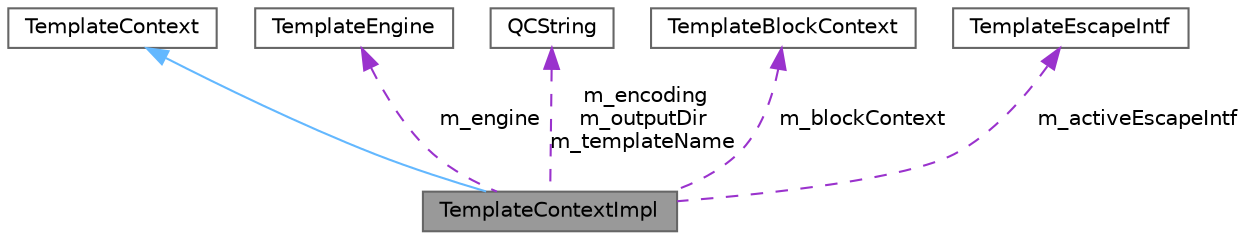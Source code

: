 digraph "TemplateContextImpl"
{
 // INTERACTIVE_SVG=YES
 // LATEX_PDF_SIZE
  bgcolor="transparent";
  edge [fontname=Helvetica,fontsize=10,labelfontname=Helvetica,labelfontsize=10];
  node [fontname=Helvetica,fontsize=10,shape=box,height=0.2,width=0.4];
  Node1 [label="TemplateContextImpl",height=0.2,width=0.4,color="gray40", fillcolor="grey60", style="filled", fontcolor="black",tooltip="Internal class representing the implementation of a template context."];
  Node2 -> Node1 [dir="back",color="steelblue1",style="solid"];
  Node2 [label="TemplateContext",height=0.2,width=0.4,color="gray40", fillcolor="white", style="filled",URL="$da/d1b/class_template_context.html",tooltip="Abstract interface for a template context."];
  Node3 -> Node1 [dir="back",color="darkorchid3",style="dashed",label=" m_engine" ];
  Node3 [label="TemplateEngine",height=0.2,width=0.4,color="gray40", fillcolor="white", style="filled",URL="$d0/d1d/class_template_engine.html",tooltip="Engine to create templates and template contexts."];
  Node4 -> Node1 [dir="back",color="darkorchid3",style="dashed",label=" m_encoding\nm_outputDir\nm_templateName" ];
  Node4 [label="QCString",height=0.2,width=0.4,color="gray40", fillcolor="white", style="filled",URL="$d9/d45/class_q_c_string.html",tooltip="This is an alternative implementation of QCString."];
  Node5 -> Node1 [dir="back",color="darkorchid3",style="dashed",label=" m_blockContext" ];
  Node5 [label="TemplateBlockContext",height=0.2,width=0.4,color="gray40", fillcolor="white", style="filled",URL="$dc/d7f/class_template_block_context.html",tooltip="Class holding stacks of blocks available in the context."];
  Node6 -> Node1 [dir="back",color="darkorchid3",style="dashed",label=" m_activeEscapeIntf" ];
  Node6 [label="TemplateEscapeIntf",height=0.2,width=0.4,color="gray40", fillcolor="white", style="filled",URL="$d4/d9c/class_template_escape_intf.html",tooltip="Interface used to escape characters in a string."];
}

